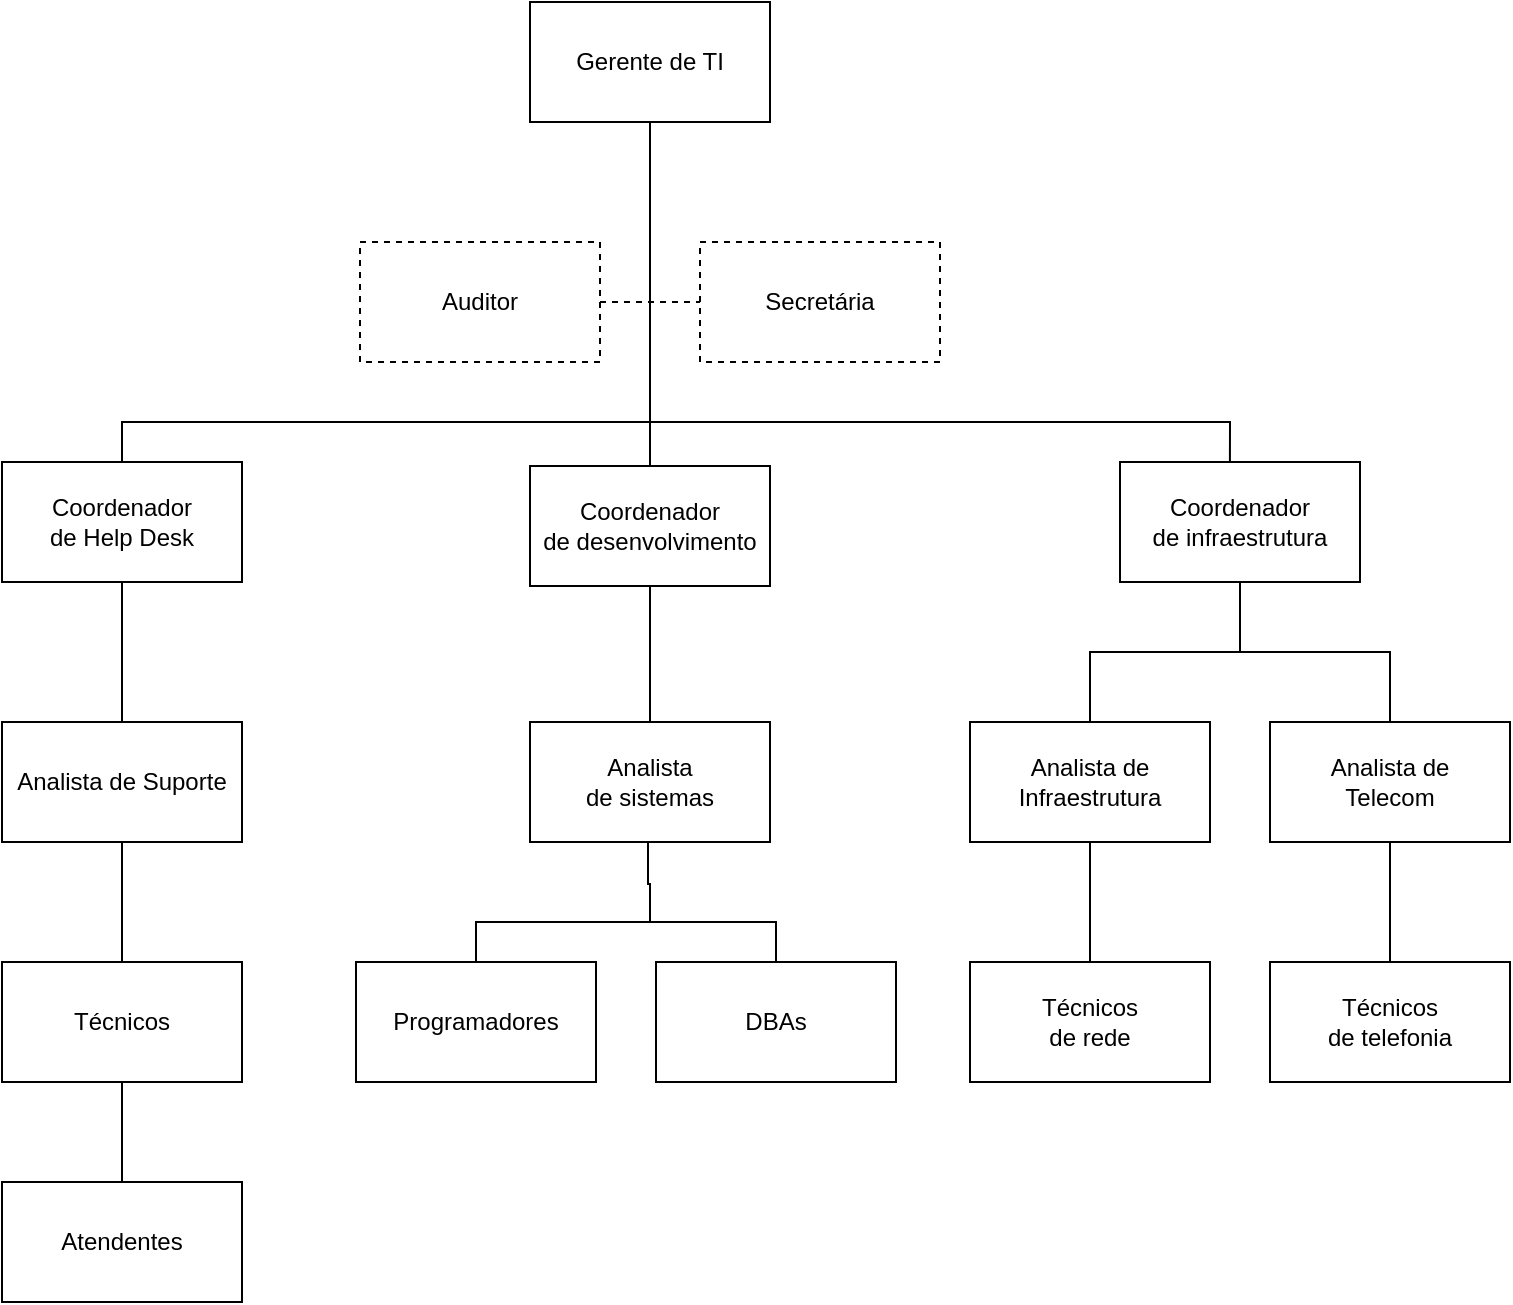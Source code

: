 <mxfile version="21.7.4" type="github">
  <diagram name="Página-1" id="17YxepmoUsiAmg-BQhon">
    <mxGraphModel dx="448" dy="195" grid="1" gridSize="10" guides="1" tooltips="1" connect="1" arrows="1" fold="1" page="1" pageScale="1" pageWidth="827" pageHeight="1169" math="0" shadow="0">
      <root>
        <mxCell id="0" />
        <mxCell id="1" parent="0" />
        <mxCell id="KHqGOD-jb4OtJsrK6fCp-22" style="edgeStyle=orthogonalEdgeStyle;rounded=0;orthogonalLoop=1;jettySize=auto;html=1;endArrow=none;endFill=0;" edge="1" parent="1" source="KHqGOD-jb4OtJsrK6fCp-1" target="KHqGOD-jb4OtJsrK6fCp-5">
          <mxGeometry relative="1" as="geometry" />
        </mxCell>
        <mxCell id="KHqGOD-jb4OtJsrK6fCp-1" value="Gerente de TI" style="rounded=0;whiteSpace=wrap;html=1;" vertex="1" parent="1">
          <mxGeometry x="450" y="70" width="120" height="60" as="geometry" />
        </mxCell>
        <mxCell id="KHqGOD-jb4OtJsrK6fCp-18" style="edgeStyle=orthogonalEdgeStyle;rounded=0;orthogonalLoop=1;jettySize=auto;html=1;exitX=1;exitY=0.5;exitDx=0;exitDy=0;entryX=0;entryY=0.5;entryDx=0;entryDy=0;endArrow=none;endFill=0;dashed=1;" edge="1" parent="1" source="KHqGOD-jb4OtJsrK6fCp-2" target="KHqGOD-jb4OtJsrK6fCp-3">
          <mxGeometry relative="1" as="geometry" />
        </mxCell>
        <mxCell id="KHqGOD-jb4OtJsrK6fCp-2" value="Auditor" style="rounded=0;whiteSpace=wrap;html=1;dashed=1;" vertex="1" parent="1">
          <mxGeometry x="365" y="190" width="120" height="60" as="geometry" />
        </mxCell>
        <mxCell id="KHqGOD-jb4OtJsrK6fCp-3" value="Secretária" style="rounded=0;whiteSpace=wrap;html=1;dashed=1;" vertex="1" parent="1">
          <mxGeometry x="535" y="190" width="120" height="60" as="geometry" />
        </mxCell>
        <mxCell id="KHqGOD-jb4OtJsrK6fCp-21" style="edgeStyle=orthogonalEdgeStyle;rounded=0;orthogonalLoop=1;jettySize=auto;html=1;entryX=0.458;entryY=0;entryDx=0;entryDy=0;entryPerimeter=0;endArrow=none;endFill=0;" edge="1" parent="1" source="KHqGOD-jb4OtJsrK6fCp-4" target="KHqGOD-jb4OtJsrK6fCp-6">
          <mxGeometry relative="1" as="geometry">
            <Array as="points">
              <mxPoint x="246" y="280" />
              <mxPoint x="800" y="280" />
            </Array>
          </mxGeometry>
        </mxCell>
        <mxCell id="KHqGOD-jb4OtJsrK6fCp-23" value="" style="edgeStyle=orthogonalEdgeStyle;rounded=0;orthogonalLoop=1;jettySize=auto;html=1;endArrow=none;endFill=0;" edge="1" parent="1" source="KHqGOD-jb4OtJsrK6fCp-4" target="KHqGOD-jb4OtJsrK6fCp-7">
          <mxGeometry relative="1" as="geometry" />
        </mxCell>
        <mxCell id="KHqGOD-jb4OtJsrK6fCp-4" value="Coordenador&lt;br&gt;de Help Desk" style="rounded=0;whiteSpace=wrap;html=1;" vertex="1" parent="1">
          <mxGeometry x="186" y="300" width="120" height="60" as="geometry" />
        </mxCell>
        <mxCell id="KHqGOD-jb4OtJsrK6fCp-26" value="" style="edgeStyle=orthogonalEdgeStyle;rounded=0;orthogonalLoop=1;jettySize=auto;html=1;endArrow=none;endFill=0;" edge="1" parent="1" source="KHqGOD-jb4OtJsrK6fCp-5" target="KHqGOD-jb4OtJsrK6fCp-10">
          <mxGeometry relative="1" as="geometry" />
        </mxCell>
        <mxCell id="KHqGOD-jb4OtJsrK6fCp-5" value="Coordenador&lt;br&gt;de desenvolvimento" style="rounded=0;whiteSpace=wrap;html=1;" vertex="1" parent="1">
          <mxGeometry x="450" y="302" width="120" height="60" as="geometry" />
        </mxCell>
        <mxCell id="KHqGOD-jb4OtJsrK6fCp-29" style="edgeStyle=orthogonalEdgeStyle;rounded=0;orthogonalLoop=1;jettySize=auto;html=1;endArrow=none;endFill=0;" edge="1" parent="1" source="KHqGOD-jb4OtJsrK6fCp-6" target="KHqGOD-jb4OtJsrK6fCp-13">
          <mxGeometry relative="1" as="geometry" />
        </mxCell>
        <mxCell id="KHqGOD-jb4OtJsrK6fCp-30" style="edgeStyle=orthogonalEdgeStyle;rounded=0;orthogonalLoop=1;jettySize=auto;html=1;entryX=0.5;entryY=0;entryDx=0;entryDy=0;endArrow=none;endFill=0;" edge="1" parent="1" source="KHqGOD-jb4OtJsrK6fCp-6" target="KHqGOD-jb4OtJsrK6fCp-14">
          <mxGeometry relative="1" as="geometry" />
        </mxCell>
        <mxCell id="KHqGOD-jb4OtJsrK6fCp-6" value="Coordenador&lt;br&gt;de infraestrutura" style="rounded=0;whiteSpace=wrap;html=1;" vertex="1" parent="1">
          <mxGeometry x="745" y="300" width="120" height="60" as="geometry" />
        </mxCell>
        <mxCell id="KHqGOD-jb4OtJsrK6fCp-24" value="" style="edgeStyle=orthogonalEdgeStyle;rounded=0;orthogonalLoop=1;jettySize=auto;html=1;endArrow=none;endFill=0;" edge="1" parent="1" source="KHqGOD-jb4OtJsrK6fCp-7" target="KHqGOD-jb4OtJsrK6fCp-8">
          <mxGeometry relative="1" as="geometry" />
        </mxCell>
        <mxCell id="KHqGOD-jb4OtJsrK6fCp-7" value="Analista de Suporte" style="rounded=0;whiteSpace=wrap;html=1;" vertex="1" parent="1">
          <mxGeometry x="186" y="430" width="120" height="60" as="geometry" />
        </mxCell>
        <mxCell id="KHqGOD-jb4OtJsrK6fCp-25" value="" style="edgeStyle=orthogonalEdgeStyle;rounded=0;orthogonalLoop=1;jettySize=auto;html=1;endArrow=none;endFill=0;" edge="1" parent="1" source="KHqGOD-jb4OtJsrK6fCp-8" target="KHqGOD-jb4OtJsrK6fCp-9">
          <mxGeometry relative="1" as="geometry" />
        </mxCell>
        <mxCell id="KHqGOD-jb4OtJsrK6fCp-8" value="Técnicos" style="rounded=0;whiteSpace=wrap;html=1;" vertex="1" parent="1">
          <mxGeometry x="186" y="550" width="120" height="60" as="geometry" />
        </mxCell>
        <mxCell id="KHqGOD-jb4OtJsrK6fCp-9" value="Atendentes" style="rounded=0;whiteSpace=wrap;html=1;" vertex="1" parent="1">
          <mxGeometry x="186" y="660" width="120" height="60" as="geometry" />
        </mxCell>
        <mxCell id="KHqGOD-jb4OtJsrK6fCp-28" style="edgeStyle=orthogonalEdgeStyle;rounded=0;orthogonalLoop=1;jettySize=auto;html=1;entryX=0.5;entryY=0;entryDx=0;entryDy=0;endArrow=none;endFill=0;exitX=0.5;exitY=0;exitDx=0;exitDy=0;" edge="1" parent="1" source="KHqGOD-jb4OtJsrK6fCp-12" target="KHqGOD-jb4OtJsrK6fCp-11">
          <mxGeometry relative="1" as="geometry" />
        </mxCell>
        <mxCell id="KHqGOD-jb4OtJsrK6fCp-33" value="" style="edgeStyle=orthogonalEdgeStyle;rounded=0;orthogonalLoop=1;jettySize=auto;html=1;endArrow=none;endFill=0;" edge="1" parent="1">
          <mxGeometry relative="1" as="geometry">
            <mxPoint x="519" y="490" as="sourcePoint" />
            <mxPoint x="509" y="530" as="targetPoint" />
            <Array as="points">
              <mxPoint x="509" y="490" />
              <mxPoint x="509" y="511" />
              <mxPoint x="510" y="511" />
              <mxPoint x="510" y="530" />
            </Array>
          </mxGeometry>
        </mxCell>
        <mxCell id="KHqGOD-jb4OtJsrK6fCp-10" value="Analista&lt;br&gt;de sistemas" style="rounded=0;whiteSpace=wrap;html=1;" vertex="1" parent="1">
          <mxGeometry x="450" y="430" width="120" height="60" as="geometry" />
        </mxCell>
        <mxCell id="KHqGOD-jb4OtJsrK6fCp-11" value="Programadores" style="rounded=0;whiteSpace=wrap;html=1;" vertex="1" parent="1">
          <mxGeometry x="363" y="550" width="120" height="60" as="geometry" />
        </mxCell>
        <mxCell id="KHqGOD-jb4OtJsrK6fCp-12" value="DBAs" style="rounded=0;whiteSpace=wrap;html=1;" vertex="1" parent="1">
          <mxGeometry x="513" y="550" width="120" height="60" as="geometry" />
        </mxCell>
        <mxCell id="KHqGOD-jb4OtJsrK6fCp-31" value="" style="edgeStyle=orthogonalEdgeStyle;rounded=0;orthogonalLoop=1;jettySize=auto;html=1;endArrow=none;endFill=0;" edge="1" parent="1" source="KHqGOD-jb4OtJsrK6fCp-13" target="KHqGOD-jb4OtJsrK6fCp-15">
          <mxGeometry relative="1" as="geometry" />
        </mxCell>
        <mxCell id="KHqGOD-jb4OtJsrK6fCp-13" value="Analista de&lt;br&gt;Infraestrutura" style="rounded=0;whiteSpace=wrap;html=1;" vertex="1" parent="1">
          <mxGeometry x="670" y="430" width="120" height="60" as="geometry" />
        </mxCell>
        <mxCell id="KHqGOD-jb4OtJsrK6fCp-32" value="" style="edgeStyle=orthogonalEdgeStyle;rounded=0;orthogonalLoop=1;jettySize=auto;html=1;endArrow=none;endFill=0;" edge="1" parent="1" source="KHqGOD-jb4OtJsrK6fCp-14" target="KHqGOD-jb4OtJsrK6fCp-16">
          <mxGeometry relative="1" as="geometry" />
        </mxCell>
        <mxCell id="KHqGOD-jb4OtJsrK6fCp-14" value="Analista de&lt;br&gt;Telecom" style="rounded=0;whiteSpace=wrap;html=1;" vertex="1" parent="1">
          <mxGeometry x="820" y="430" width="120" height="60" as="geometry" />
        </mxCell>
        <mxCell id="KHqGOD-jb4OtJsrK6fCp-15" value="Técnicos&lt;br&gt;de rede" style="rounded=0;whiteSpace=wrap;html=1;" vertex="1" parent="1">
          <mxGeometry x="670" y="550" width="120" height="60" as="geometry" />
        </mxCell>
        <mxCell id="KHqGOD-jb4OtJsrK6fCp-16" value="Técnicos&lt;br&gt;de telefonia" style="rounded=0;whiteSpace=wrap;html=1;" vertex="1" parent="1">
          <mxGeometry x="820" y="550" width="120" height="60" as="geometry" />
        </mxCell>
      </root>
    </mxGraphModel>
  </diagram>
</mxfile>
